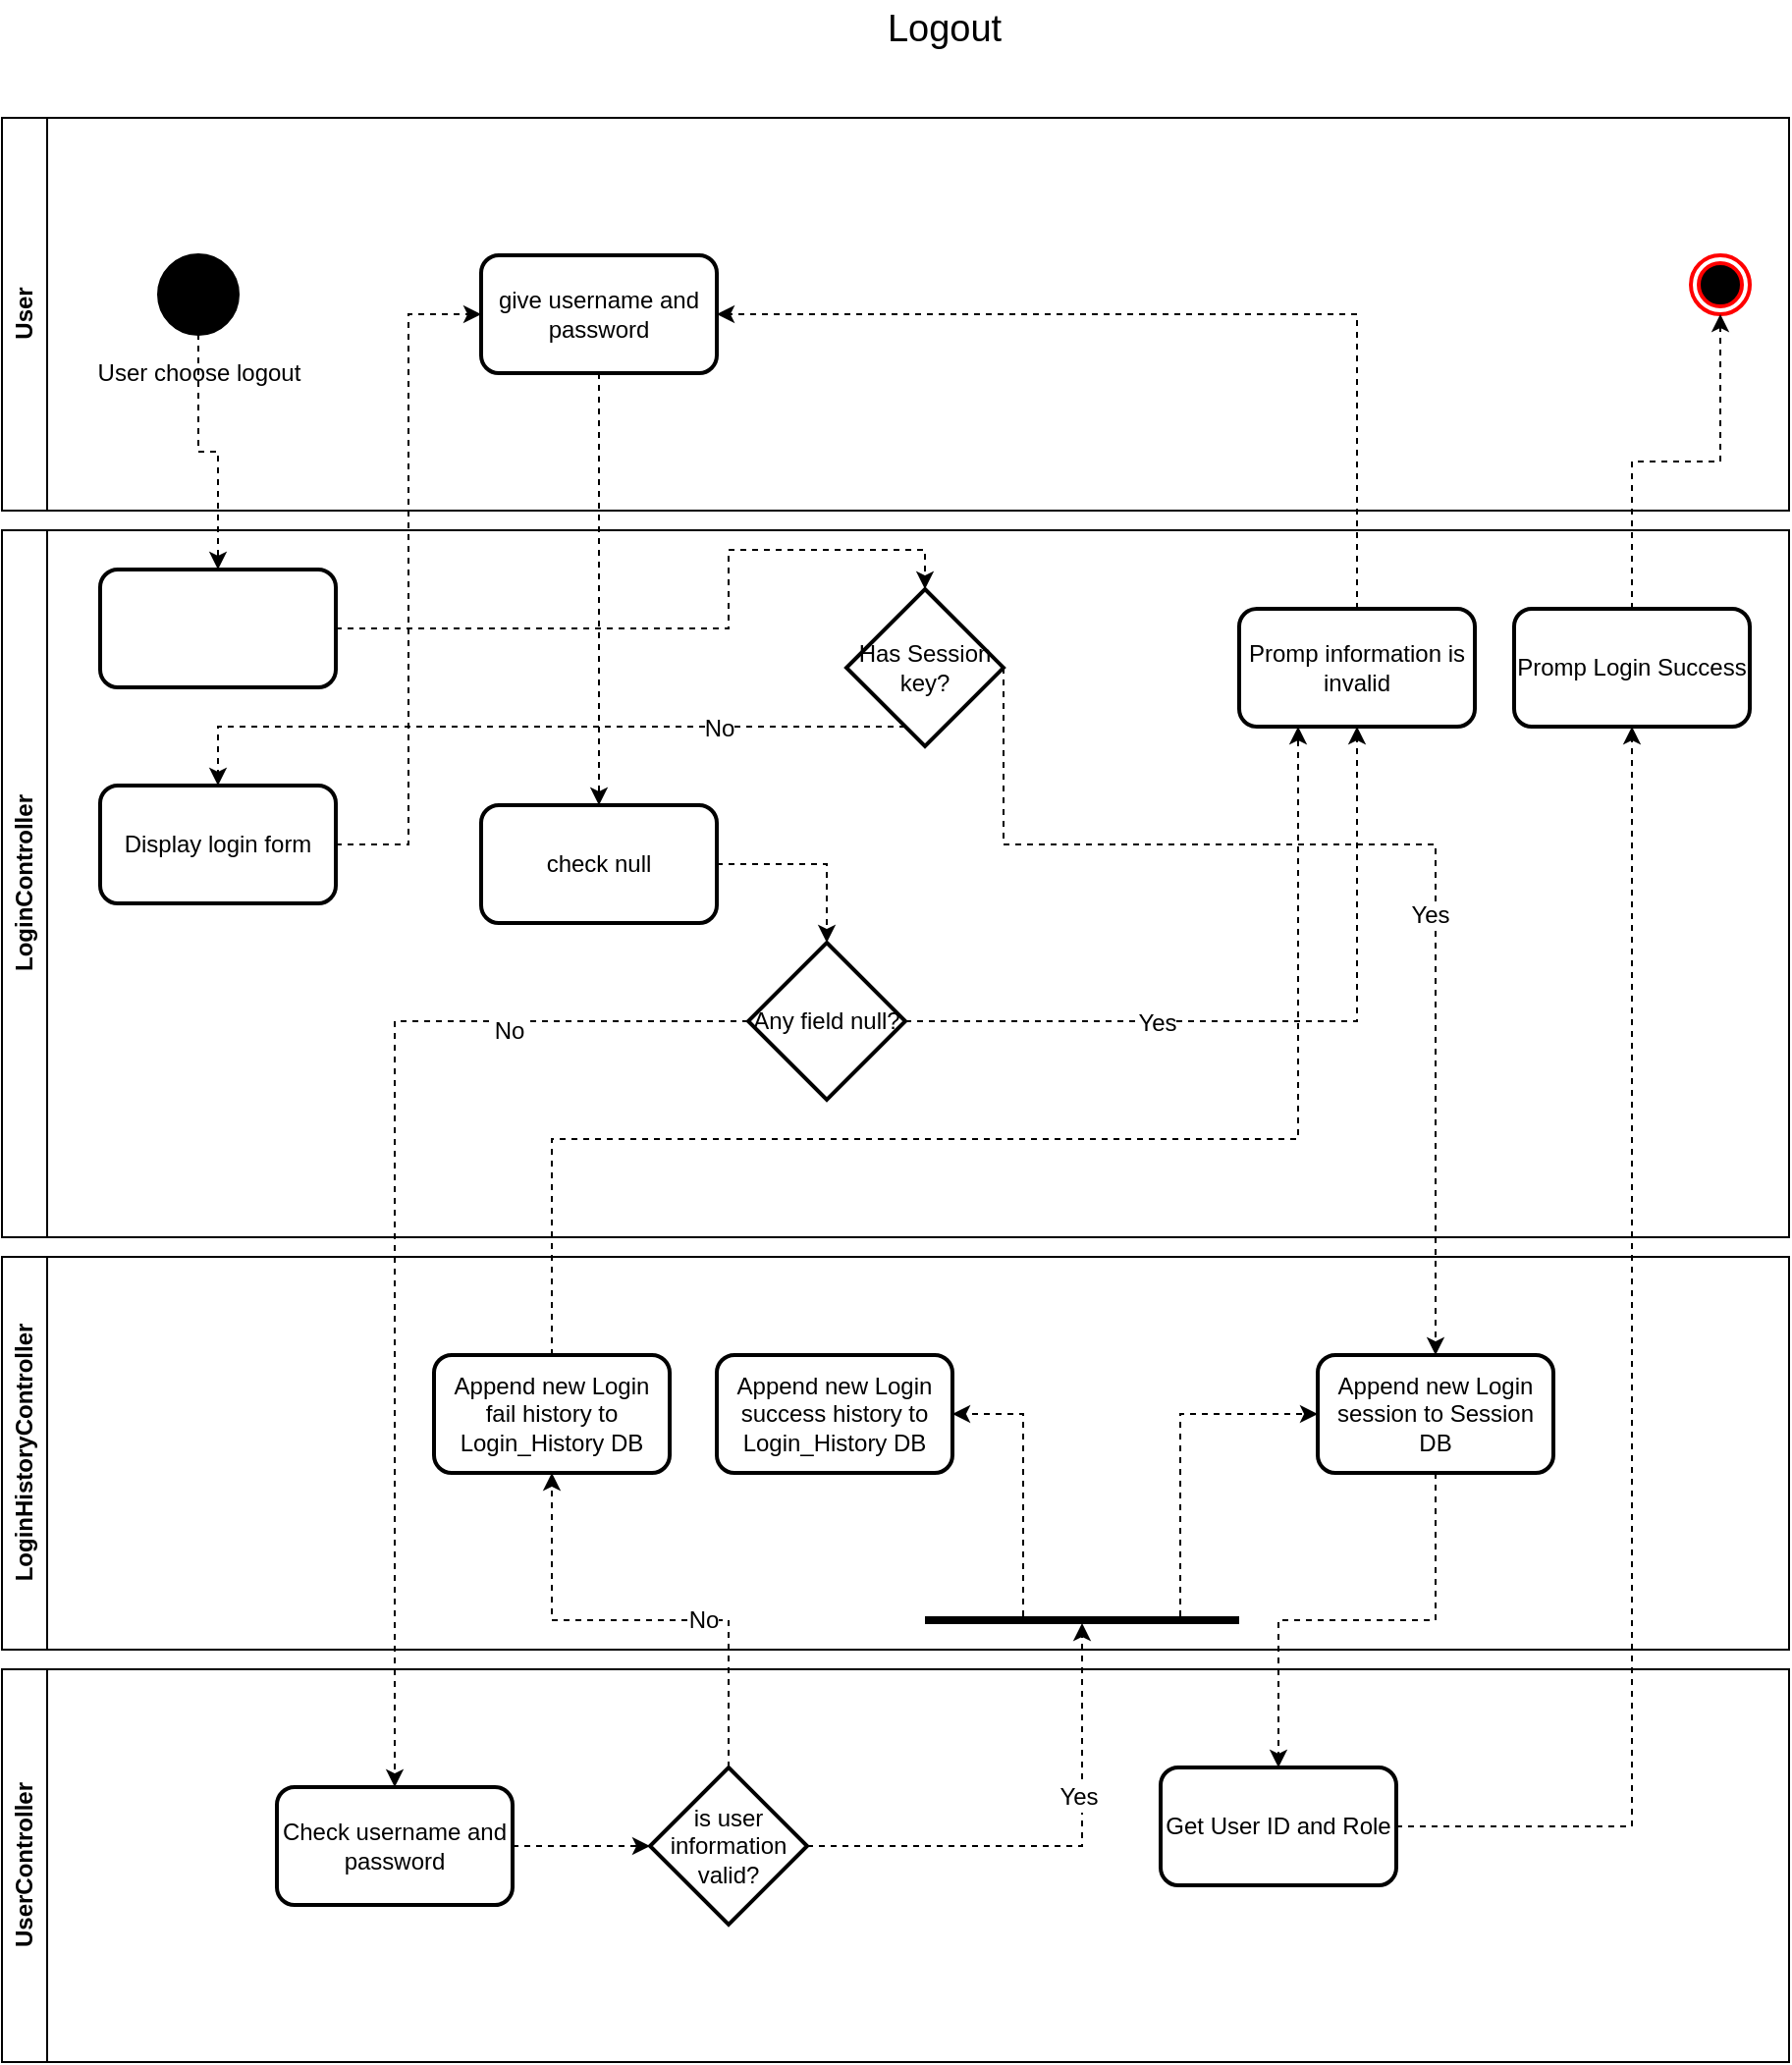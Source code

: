 <mxfile version="20.8.18" type="github">
  <diagram name="Page-1" id="9UdpMwpC7BlvsGPmVHY0">
    <mxGraphModel dx="957" dy="1911" grid="1" gridSize="10" guides="1" tooltips="1" connect="1" arrows="1" fold="1" page="1" pageScale="1" pageWidth="850" pageHeight="1100" math="0" shadow="0">
      <root>
        <mxCell id="0" />
        <mxCell id="1" parent="0" />
        <mxCell id="az2YXeUZvx4VzaVko_js-1" value="User" style="swimlane;horizontal=0;whiteSpace=wrap;html=1;" vertex="1" parent="1">
          <mxGeometry x="40" y="40" width="910" height="200" as="geometry" />
        </mxCell>
        <mxCell id="az2YXeUZvx4VzaVko_js-2" value="User choose logout" style="shape=ellipse;html=1;fillColor=strokeColor;strokeWidth=2;verticalLabelPosition=bottom;verticalAlignment=top;perimeter=ellipsePerimeter;" vertex="1" parent="az2YXeUZvx4VzaVko_js-1">
          <mxGeometry x="80" y="70" width="40" height="40" as="geometry" />
        </mxCell>
        <mxCell id="az2YXeUZvx4VzaVko_js-3" value="" style="ellipse;html=1;shape=endState;fillColor=#000000;strokeColor=#ff0000;strokeWidth=2;fontFamily=Helvetica;fontSize=12;fontColor=default;" vertex="1" parent="az2YXeUZvx4VzaVko_js-1">
          <mxGeometry x="860" y="70" width="30" height="30" as="geometry" />
        </mxCell>
        <mxCell id="az2YXeUZvx4VzaVko_js-4" value="give username and password" style="rounded=1;whiteSpace=wrap;html=1;strokeWidth=2;fontFamily=Helvetica;fontSize=12;" vertex="1" parent="az2YXeUZvx4VzaVko_js-1">
          <mxGeometry x="244" y="70" width="120" height="60" as="geometry" />
        </mxCell>
        <mxCell id="az2YXeUZvx4VzaVko_js-5" value="&lt;div&gt;LoginController&lt;/div&gt;" style="swimlane;horizontal=0;whiteSpace=wrap;html=1;" vertex="1" parent="1">
          <mxGeometry x="40" y="250" width="910" height="360" as="geometry" />
        </mxCell>
        <mxCell id="az2YXeUZvx4VzaVko_js-6" style="rounded=0;orthogonalLoop=1;jettySize=auto;html=1;dashed=1;strokeWidth=1;fontFamily=Helvetica;fontSize=12;fontColor=default;edgeStyle=orthogonalEdgeStyle;" edge="1" parent="az2YXeUZvx4VzaVko_js-5" source="az2YXeUZvx4VzaVko_js-8" target="az2YXeUZvx4VzaVko_js-12">
          <mxGeometry relative="1" as="geometry">
            <Array as="points">
              <mxPoint x="110" y="100" />
            </Array>
          </mxGeometry>
        </mxCell>
        <mxCell id="az2YXeUZvx4VzaVko_js-7" value="No" style="edgeLabel;html=1;align=center;verticalAlign=middle;resizable=0;points=[];fontSize=12;fontFamily=Helvetica;fontColor=default;" vertex="1" connectable="0" parent="az2YXeUZvx4VzaVko_js-6">
          <mxGeometry x="-0.5" y="1" relative="1" as="geometry">
            <mxPoint as="offset" />
          </mxGeometry>
        </mxCell>
        <mxCell id="az2YXeUZvx4VzaVko_js-8" value="Has Session key?" style="rhombus;whiteSpace=wrap;html=1;strokeWidth=2;fontFamily=Helvetica;fontSize=12;" vertex="1" parent="az2YXeUZvx4VzaVko_js-5">
          <mxGeometry x="430" y="30" width="80" height="80" as="geometry" />
        </mxCell>
        <mxCell id="az2YXeUZvx4VzaVko_js-9" value="Promp Login Success" style="rounded=1;whiteSpace=wrap;html=1;strokeWidth=2;fontFamily=Helvetica;fontSize=12;" vertex="1" parent="az2YXeUZvx4VzaVko_js-5">
          <mxGeometry x="770" y="40" width="120" height="60" as="geometry" />
        </mxCell>
        <mxCell id="az2YXeUZvx4VzaVko_js-10" style="rounded=0;orthogonalLoop=1;jettySize=auto;html=1;dashed=1;strokeWidth=1;fontFamily=Helvetica;fontSize=12;fontColor=default;entryX=0.5;entryY=0;entryDx=0;entryDy=0;edgeStyle=orthogonalEdgeStyle;" edge="1" parent="az2YXeUZvx4VzaVko_js-5" source="az2YXeUZvx4VzaVko_js-11" target="az2YXeUZvx4VzaVko_js-8">
          <mxGeometry relative="1" as="geometry">
            <mxPoint x="176" y="130" as="targetPoint" />
            <Array as="points">
              <mxPoint x="370" y="50" />
              <mxPoint x="370" y="10" />
              <mxPoint x="470" y="10" />
            </Array>
          </mxGeometry>
        </mxCell>
        <mxCell id="az2YXeUZvx4VzaVko_js-11" value="" style="rounded=1;whiteSpace=wrap;html=1;strokeWidth=2;fontFamily=Helvetica;fontSize=12;" vertex="1" parent="az2YXeUZvx4VzaVko_js-5">
          <mxGeometry x="50" y="20" width="120" height="60" as="geometry" />
        </mxCell>
        <mxCell id="az2YXeUZvx4VzaVko_js-12" value="Display login form" style="rounded=1;whiteSpace=wrap;html=1;strokeWidth=2;fontFamily=Helvetica;fontSize=12;" vertex="1" parent="az2YXeUZvx4VzaVko_js-5">
          <mxGeometry x="50" y="130" width="120" height="60" as="geometry" />
        </mxCell>
        <mxCell id="az2YXeUZvx4VzaVko_js-13" style="edgeStyle=orthogonalEdgeStyle;rounded=0;orthogonalLoop=1;jettySize=auto;html=1;entryX=0.5;entryY=0;entryDx=0;entryDy=0;dashed=1;strokeWidth=1;fontFamily=Helvetica;fontSize=12;fontColor=default;" edge="1" parent="az2YXeUZvx4VzaVko_js-5" source="az2YXeUZvx4VzaVko_js-14" target="az2YXeUZvx4VzaVko_js-17">
          <mxGeometry relative="1" as="geometry" />
        </mxCell>
        <mxCell id="az2YXeUZvx4VzaVko_js-14" value="check null" style="rounded=1;whiteSpace=wrap;html=1;strokeWidth=2;fontFamily=Helvetica;fontSize=12;" vertex="1" parent="az2YXeUZvx4VzaVko_js-5">
          <mxGeometry x="244" y="140" width="120" height="60" as="geometry" />
        </mxCell>
        <mxCell id="az2YXeUZvx4VzaVko_js-15" style="edgeStyle=orthogonalEdgeStyle;rounded=0;orthogonalLoop=1;jettySize=auto;html=1;entryX=0.5;entryY=1;entryDx=0;entryDy=0;dashed=1;strokeWidth=1;fontFamily=Helvetica;fontSize=12;fontColor=default;" edge="1" parent="az2YXeUZvx4VzaVko_js-5" source="az2YXeUZvx4VzaVko_js-17" target="az2YXeUZvx4VzaVko_js-18">
          <mxGeometry relative="1" as="geometry" />
        </mxCell>
        <mxCell id="az2YXeUZvx4VzaVko_js-16" value="Yes" style="edgeLabel;html=1;align=center;verticalAlign=middle;resizable=0;points=[];fontSize=12;fontFamily=Helvetica;fontColor=default;" vertex="1" connectable="0" parent="az2YXeUZvx4VzaVko_js-15">
          <mxGeometry x="-0.326" y="-1" relative="1" as="geometry">
            <mxPoint as="offset" />
          </mxGeometry>
        </mxCell>
        <mxCell id="az2YXeUZvx4VzaVko_js-17" value="Any field null?" style="rhombus;whiteSpace=wrap;html=1;strokeWidth=2;fontFamily=Helvetica;fontSize=12;" vertex="1" parent="az2YXeUZvx4VzaVko_js-5">
          <mxGeometry x="380" y="210" width="80" height="80" as="geometry" />
        </mxCell>
        <mxCell id="az2YXeUZvx4VzaVko_js-18" value="Promp information is invalid" style="rounded=1;whiteSpace=wrap;html=1;strokeWidth=2;fontFamily=Helvetica;fontSize=12;" vertex="1" parent="az2YXeUZvx4VzaVko_js-5">
          <mxGeometry x="630" y="40" width="120" height="60" as="geometry" />
        </mxCell>
        <mxCell id="az2YXeUZvx4VzaVko_js-19" value="LoginHistoryController" style="swimlane;horizontal=0;whiteSpace=wrap;html=1;" vertex="1" parent="1">
          <mxGeometry x="40" y="620" width="910" height="200" as="geometry" />
        </mxCell>
        <mxCell id="az2YXeUZvx4VzaVko_js-20" value="Append new Login session to Session DB" style="rounded=1;whiteSpace=wrap;html=1;strokeWidth=2;fontFamily=Helvetica;fontSize=12;" vertex="1" parent="az2YXeUZvx4VzaVko_js-19">
          <mxGeometry x="670" y="50" width="120" height="60" as="geometry" />
        </mxCell>
        <mxCell id="az2YXeUZvx4VzaVko_js-21" style="edgeStyle=orthogonalEdgeStyle;rounded=0;orthogonalLoop=1;jettySize=auto;html=1;entryX=0;entryY=0.5;entryDx=0;entryDy=0;dashed=1;strokeWidth=1;fontFamily=Helvetica;fontSize=12;fontColor=default;" edge="1" parent="az2YXeUZvx4VzaVko_js-19" source="az2YXeUZvx4VzaVko_js-23" target="az2YXeUZvx4VzaVko_js-20">
          <mxGeometry relative="1" as="geometry">
            <Array as="points">
              <mxPoint x="600" y="80" />
            </Array>
          </mxGeometry>
        </mxCell>
        <mxCell id="az2YXeUZvx4VzaVko_js-22" style="edgeStyle=orthogonalEdgeStyle;rounded=0;orthogonalLoop=1;jettySize=auto;html=1;entryX=1;entryY=0.5;entryDx=0;entryDy=0;dashed=1;strokeWidth=1;fontFamily=Helvetica;fontSize=12;fontColor=default;" edge="1" parent="az2YXeUZvx4VzaVko_js-19" source="az2YXeUZvx4VzaVko_js-23" target="az2YXeUZvx4VzaVko_js-24">
          <mxGeometry relative="1" as="geometry">
            <Array as="points">
              <mxPoint x="520" y="80" />
            </Array>
          </mxGeometry>
        </mxCell>
        <mxCell id="az2YXeUZvx4VzaVko_js-23" value="" style="line;strokeWidth=4;html=1;perimeter=backbonePerimeter;points=[];outlineConnect=0;strokeColor=default;fontFamily=Helvetica;fontSize=12;fontColor=default;fillColor=strokeColor;" vertex="1" parent="az2YXeUZvx4VzaVko_js-19">
          <mxGeometry x="470" y="180" width="160" height="10" as="geometry" />
        </mxCell>
        <mxCell id="az2YXeUZvx4VzaVko_js-24" value="Append new Login success history to Login_History DB" style="rounded=1;whiteSpace=wrap;html=1;strokeWidth=2;fontFamily=Helvetica;fontSize=12;" vertex="1" parent="az2YXeUZvx4VzaVko_js-19">
          <mxGeometry x="364" y="50" width="120" height="60" as="geometry" />
        </mxCell>
        <mxCell id="az2YXeUZvx4VzaVko_js-25" value="Append new Login fail history to Login_History DB" style="rounded=1;whiteSpace=wrap;html=1;strokeWidth=2;fontFamily=Helvetica;fontSize=12;" vertex="1" parent="az2YXeUZvx4VzaVko_js-19">
          <mxGeometry x="220" y="50" width="120" height="60" as="geometry" />
        </mxCell>
        <mxCell id="az2YXeUZvx4VzaVko_js-26" value="UserController" style="swimlane;horizontal=0;whiteSpace=wrap;html=1;" vertex="1" parent="1">
          <mxGeometry x="40" y="830" width="910" height="200" as="geometry" />
        </mxCell>
        <mxCell id="az2YXeUZvx4VzaVko_js-27" value="Get User ID and Role" style="rounded=1;whiteSpace=wrap;html=1;strokeWidth=2;fontFamily=Helvetica;fontSize=12;" vertex="1" parent="az2YXeUZvx4VzaVko_js-26">
          <mxGeometry x="590" y="50" width="120" height="60" as="geometry" />
        </mxCell>
        <mxCell id="az2YXeUZvx4VzaVko_js-28" style="edgeStyle=orthogonalEdgeStyle;rounded=0;orthogonalLoop=1;jettySize=auto;html=1;dashed=1;strokeWidth=1;fontFamily=Helvetica;fontSize=12;fontColor=default;" edge="1" parent="az2YXeUZvx4VzaVko_js-26" source="az2YXeUZvx4VzaVko_js-29" target="az2YXeUZvx4VzaVko_js-30">
          <mxGeometry relative="1" as="geometry" />
        </mxCell>
        <mxCell id="az2YXeUZvx4VzaVko_js-29" value="Check username and password" style="rounded=1;whiteSpace=wrap;html=1;strokeWidth=2;fontFamily=Helvetica;fontSize=12;" vertex="1" parent="az2YXeUZvx4VzaVko_js-26">
          <mxGeometry x="140" y="60" width="120" height="60" as="geometry" />
        </mxCell>
        <mxCell id="az2YXeUZvx4VzaVko_js-30" value="is user information valid?" style="rhombus;whiteSpace=wrap;html=1;strokeWidth=2;fontFamily=Helvetica;fontSize=12;" vertex="1" parent="az2YXeUZvx4VzaVko_js-26">
          <mxGeometry x="330" y="50" width="80" height="80" as="geometry" />
        </mxCell>
        <mxCell id="az2YXeUZvx4VzaVko_js-31" style="edgeStyle=orthogonalEdgeStyle;rounded=0;orthogonalLoop=1;jettySize=auto;html=1;dashed=1;strokeWidth=1;fontFamily=Helvetica;fontSize=12;fontColor=default;" edge="1" parent="1" source="az2YXeUZvx4VzaVko_js-20" target="az2YXeUZvx4VzaVko_js-27">
          <mxGeometry relative="1" as="geometry" />
        </mxCell>
        <mxCell id="az2YXeUZvx4VzaVko_js-32" style="edgeStyle=orthogonalEdgeStyle;rounded=0;orthogonalLoop=1;jettySize=auto;html=1;entryX=0.5;entryY=1;entryDx=0;entryDy=0;dashed=1;strokeWidth=1;fontFamily=Helvetica;fontSize=12;fontColor=default;" edge="1" parent="1" source="az2YXeUZvx4VzaVko_js-9" target="az2YXeUZvx4VzaVko_js-3">
          <mxGeometry relative="1" as="geometry" />
        </mxCell>
        <mxCell id="az2YXeUZvx4VzaVko_js-33" style="rounded=0;orthogonalLoop=1;jettySize=auto;html=1;fontFamily=Helvetica;fontSize=12;fontColor=default;dashed=1;entryX=0.5;entryY=0;entryDx=0;entryDy=0;edgeStyle=orthogonalEdgeStyle;exitX=1;exitY=0.5;exitDx=0;exitDy=0;" edge="1" parent="1" source="az2YXeUZvx4VzaVko_js-8" target="az2YXeUZvx4VzaVko_js-20">
          <mxGeometry relative="1" as="geometry">
            <mxPoint x="330" y="361.176" as="targetPoint" />
            <Array as="points">
              <mxPoint x="550" y="410" />
              <mxPoint x="770" y="410" />
            </Array>
          </mxGeometry>
        </mxCell>
        <mxCell id="az2YXeUZvx4VzaVko_js-34" value="Yes" style="edgeLabel;html=1;align=center;verticalAlign=middle;resizable=0;points=[];fontSize=12;fontFamily=Helvetica;fontColor=default;" vertex="1" connectable="0" parent="az2YXeUZvx4VzaVko_js-33">
          <mxGeometry x="0.212" y="-3" relative="1" as="geometry">
            <mxPoint as="offset" />
          </mxGeometry>
        </mxCell>
        <mxCell id="az2YXeUZvx4VzaVko_js-35" style="edgeStyle=orthogonalEdgeStyle;rounded=0;orthogonalLoop=1;jettySize=auto;html=1;entryX=0.5;entryY=0;entryDx=0;entryDy=0;dashed=1;strokeWidth=1;fontFamily=Helvetica;fontSize=12;fontColor=default;" edge="1" parent="1" source="az2YXeUZvx4VzaVko_js-4" target="az2YXeUZvx4VzaVko_js-14">
          <mxGeometry relative="1" as="geometry" />
        </mxCell>
        <mxCell id="az2YXeUZvx4VzaVko_js-36" style="edgeStyle=orthogonalEdgeStyle;rounded=0;orthogonalLoop=1;jettySize=auto;html=1;dashed=1;strokeWidth=1;fontFamily=Helvetica;fontSize=12;fontColor=default;" edge="1" parent="1" source="az2YXeUZvx4VzaVko_js-17" target="az2YXeUZvx4VzaVko_js-29">
          <mxGeometry relative="1" as="geometry" />
        </mxCell>
        <mxCell id="az2YXeUZvx4VzaVko_js-37" value="No" style="edgeLabel;html=1;align=center;verticalAlign=middle;resizable=0;points=[];fontSize=12;fontFamily=Helvetica;fontColor=default;" vertex="1" connectable="0" parent="az2YXeUZvx4VzaVko_js-36">
          <mxGeometry x="-0.572" y="5" relative="1" as="geometry">
            <mxPoint as="offset" />
          </mxGeometry>
        </mxCell>
        <mxCell id="az2YXeUZvx4VzaVko_js-38" style="edgeStyle=orthogonalEdgeStyle;rounded=0;orthogonalLoop=1;jettySize=auto;html=1;dashed=1;strokeWidth=1;fontFamily=Helvetica;fontSize=12;fontColor=default;" edge="1" parent="1" source="az2YXeUZvx4VzaVko_js-30" target="az2YXeUZvx4VzaVko_js-23">
          <mxGeometry relative="1" as="geometry" />
        </mxCell>
        <mxCell id="az2YXeUZvx4VzaVko_js-39" value="Yes" style="edgeLabel;html=1;align=center;verticalAlign=middle;resizable=0;points=[];fontSize=12;fontFamily=Helvetica;fontColor=default;" vertex="1" connectable="0" parent="az2YXeUZvx4VzaVko_js-38">
          <mxGeometry x="0.307" y="2" relative="1" as="geometry">
            <mxPoint as="offset" />
          </mxGeometry>
        </mxCell>
        <mxCell id="az2YXeUZvx4VzaVko_js-40" style="edgeStyle=orthogonalEdgeStyle;rounded=0;orthogonalLoop=1;jettySize=auto;html=1;entryX=0.5;entryY=1;entryDx=0;entryDy=0;dashed=1;strokeWidth=1;fontFamily=Helvetica;fontSize=12;fontColor=default;" edge="1" parent="1" source="az2YXeUZvx4VzaVko_js-30" target="az2YXeUZvx4VzaVko_js-25">
          <mxGeometry relative="1" as="geometry" />
        </mxCell>
        <mxCell id="az2YXeUZvx4VzaVko_js-41" value="No" style="edgeLabel;html=1;align=center;verticalAlign=middle;resizable=0;points=[];fontSize=12;fontFamily=Helvetica;fontColor=default;" vertex="1" connectable="0" parent="az2YXeUZvx4VzaVko_js-40">
          <mxGeometry x="-0.267" relative="1" as="geometry">
            <mxPoint as="offset" />
          </mxGeometry>
        </mxCell>
        <mxCell id="az2YXeUZvx4VzaVko_js-42" style="edgeStyle=orthogonalEdgeStyle;rounded=0;orthogonalLoop=1;jettySize=auto;html=1;entryX=0.25;entryY=1;entryDx=0;entryDy=0;dashed=1;strokeWidth=1;fontFamily=Helvetica;fontSize=12;fontColor=default;" edge="1" parent="1" source="az2YXeUZvx4VzaVko_js-25" target="az2YXeUZvx4VzaVko_js-18">
          <mxGeometry relative="1" as="geometry">
            <Array as="points">
              <mxPoint x="320" y="560" />
              <mxPoint x="700" y="560" />
            </Array>
          </mxGeometry>
        </mxCell>
        <mxCell id="az2YXeUZvx4VzaVko_js-43" style="edgeStyle=orthogonalEdgeStyle;rounded=0;orthogonalLoop=1;jettySize=auto;html=1;entryX=0.5;entryY=1;entryDx=0;entryDy=0;dashed=1;strokeWidth=1;fontFamily=Helvetica;fontSize=12;fontColor=default;" edge="1" parent="1" source="az2YXeUZvx4VzaVko_js-27" target="az2YXeUZvx4VzaVko_js-9">
          <mxGeometry relative="1" as="geometry" />
        </mxCell>
        <mxCell id="az2YXeUZvx4VzaVko_js-44" style="edgeStyle=orthogonalEdgeStyle;rounded=0;orthogonalLoop=1;jettySize=auto;html=1;entryX=0;entryY=0.5;entryDx=0;entryDy=0;dashed=1;strokeWidth=1;fontFamily=Helvetica;fontSize=12;fontColor=default;" edge="1" parent="1" source="az2YXeUZvx4VzaVko_js-12" target="az2YXeUZvx4VzaVko_js-4">
          <mxGeometry relative="1" as="geometry" />
        </mxCell>
        <mxCell id="az2YXeUZvx4VzaVko_js-45" style="edgeStyle=orthogonalEdgeStyle;rounded=0;orthogonalLoop=1;jettySize=auto;html=1;entryX=0.5;entryY=0;entryDx=0;entryDy=0;dashed=1;strokeWidth=1;fontFamily=Helvetica;fontSize=12;fontColor=default;" edge="1" parent="1" source="az2YXeUZvx4VzaVko_js-2" target="az2YXeUZvx4VzaVko_js-11">
          <mxGeometry relative="1" as="geometry" />
        </mxCell>
        <mxCell id="az2YXeUZvx4VzaVko_js-46" style="edgeStyle=orthogonalEdgeStyle;rounded=0;orthogonalLoop=1;jettySize=auto;html=1;entryX=1;entryY=0.5;entryDx=0;entryDy=0;dashed=1;strokeWidth=1;fontFamily=Helvetica;fontSize=12;fontColor=default;" edge="1" parent="1" source="az2YXeUZvx4VzaVko_js-18" target="az2YXeUZvx4VzaVko_js-4">
          <mxGeometry relative="1" as="geometry">
            <Array as="points">
              <mxPoint x="730" y="140" />
            </Array>
          </mxGeometry>
        </mxCell>
        <mxCell id="az2YXeUZvx4VzaVko_js-47" value="Logout" style="text;html=1;strokeColor=none;fillColor=none;align=center;verticalAlign=middle;whiteSpace=wrap;rounded=0;fontSize=19;" vertex="1" parent="1">
          <mxGeometry x="490" y="-20" width="60" height="30" as="geometry" />
        </mxCell>
      </root>
    </mxGraphModel>
  </diagram>
</mxfile>
